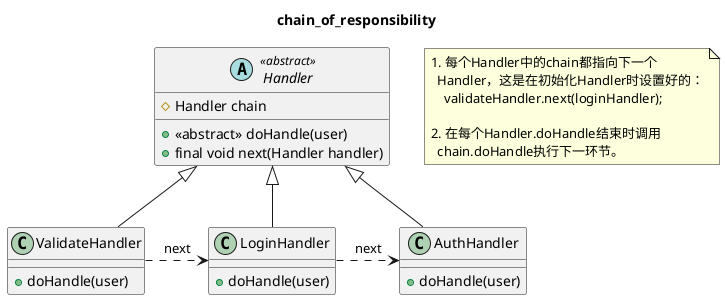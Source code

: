 @startuml
title chain_of_responsibility

abstract class Handler<<abstract>>{
    # Handler chain
    + <<abstract>> doHandle(user)
    + final void next(Handler handler)
}

class ValidateHandler{
    + doHandle(user)
}

class LoginHandler{
    + doHandle(user)
}

class AuthHandler{
    + doHandle(user)
}


ValidateHandler -up-|> Handler
LoginHandler -up-|> Handler
AuthHandler -up-|> Handler

ValidateHandler .right.> LoginHandler: next
LoginHandler .right.> AuthHandler: next

note as N1
1. 每个Handler中的chain都指向下一个
  Handler，这是在初始化Handler时设置好的：
    validateHandler.next(loginHandler);

2. 在每个Handler.doHandle结束时调用
  chain.doHandle执行下一环节。
end note
@enduml